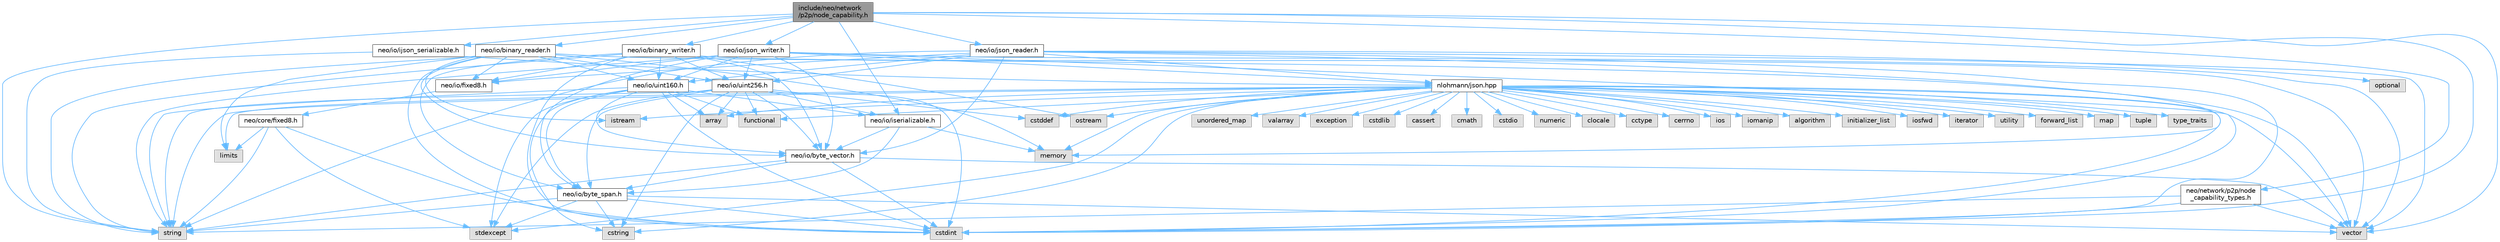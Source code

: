digraph "include/neo/network/p2p/node_capability.h"
{
 // LATEX_PDF_SIZE
  bgcolor="transparent";
  edge [fontname=Helvetica,fontsize=10,labelfontname=Helvetica,labelfontsize=10];
  node [fontname=Helvetica,fontsize=10,shape=box,height=0.2,width=0.4];
  Node1 [id="Node000001",label="include/neo/network\l/p2p/node_capability.h",height=0.2,width=0.4,color="gray40", fillcolor="grey60", style="filled", fontcolor="black",tooltip=" "];
  Node1 -> Node2 [id="edge124_Node000001_Node000002",color="steelblue1",style="solid",tooltip=" "];
  Node2 [id="Node000002",label="neo/io/binary_reader.h",height=0.2,width=0.4,color="grey40", fillcolor="white", style="filled",URL="$binary__reader_8h.html",tooltip=" "];
  Node2 -> Node3 [id="edge125_Node000002_Node000003",color="steelblue1",style="solid",tooltip=" "];
  Node3 [id="Node000003",label="neo/io/byte_vector.h",height=0.2,width=0.4,color="grey40", fillcolor="white", style="filled",URL="$io_2byte__vector_8h.html",tooltip=" "];
  Node3 -> Node4 [id="edge126_Node000003_Node000004",color="steelblue1",style="solid",tooltip=" "];
  Node4 [id="Node000004",label="neo/io/byte_span.h",height=0.2,width=0.4,color="grey40", fillcolor="white", style="filled",URL="$io_2byte__span_8h.html",tooltip=" "];
  Node4 -> Node5 [id="edge127_Node000004_Node000005",color="steelblue1",style="solid",tooltip=" "];
  Node5 [id="Node000005",label="cstdint",height=0.2,width=0.4,color="grey60", fillcolor="#E0E0E0", style="filled",tooltip=" "];
  Node4 -> Node6 [id="edge128_Node000004_Node000006",color="steelblue1",style="solid",tooltip=" "];
  Node6 [id="Node000006",label="cstring",height=0.2,width=0.4,color="grey60", fillcolor="#E0E0E0", style="filled",tooltip=" "];
  Node4 -> Node7 [id="edge129_Node000004_Node000007",color="steelblue1",style="solid",tooltip=" "];
  Node7 [id="Node000007",label="stdexcept",height=0.2,width=0.4,color="grey60", fillcolor="#E0E0E0", style="filled",tooltip=" "];
  Node4 -> Node8 [id="edge130_Node000004_Node000008",color="steelblue1",style="solid",tooltip=" "];
  Node8 [id="Node000008",label="string",height=0.2,width=0.4,color="grey60", fillcolor="#E0E0E0", style="filled",tooltip=" "];
  Node4 -> Node9 [id="edge131_Node000004_Node000009",color="steelblue1",style="solid",tooltip=" "];
  Node9 [id="Node000009",label="vector",height=0.2,width=0.4,color="grey60", fillcolor="#E0E0E0", style="filled",tooltip=" "];
  Node3 -> Node5 [id="edge132_Node000003_Node000005",color="steelblue1",style="solid",tooltip=" "];
  Node3 -> Node8 [id="edge133_Node000003_Node000008",color="steelblue1",style="solid",tooltip=" "];
  Node3 -> Node9 [id="edge134_Node000003_Node000009",color="steelblue1",style="solid",tooltip=" "];
  Node2 -> Node10 [id="edge135_Node000002_Node000010",color="steelblue1",style="solid",tooltip=" "];
  Node10 [id="Node000010",label="neo/io/fixed8.h",height=0.2,width=0.4,color="grey40", fillcolor="white", style="filled",URL="$io_2fixed8_8h.html",tooltip=" "];
  Node10 -> Node11 [id="edge136_Node000010_Node000011",color="steelblue1",style="solid",tooltip=" "];
  Node11 [id="Node000011",label="neo/core/fixed8.h",height=0.2,width=0.4,color="grey40", fillcolor="white", style="filled",URL="$core_2fixed8_8h.html",tooltip=" "];
  Node11 -> Node5 [id="edge137_Node000011_Node000005",color="steelblue1",style="solid",tooltip=" "];
  Node11 -> Node12 [id="edge138_Node000011_Node000012",color="steelblue1",style="solid",tooltip=" "];
  Node12 [id="Node000012",label="limits",height=0.2,width=0.4,color="grey60", fillcolor="#E0E0E0", style="filled",tooltip=" "];
  Node11 -> Node7 [id="edge139_Node000011_Node000007",color="steelblue1",style="solid",tooltip=" "];
  Node11 -> Node8 [id="edge140_Node000011_Node000008",color="steelblue1",style="solid",tooltip=" "];
  Node2 -> Node13 [id="edge141_Node000002_Node000013",color="steelblue1",style="solid",tooltip=" "];
  Node13 [id="Node000013",label="neo/io/uint160.h",height=0.2,width=0.4,color="grey40", fillcolor="white", style="filled",URL="$uint160_8h.html",tooltip=" "];
  Node13 -> Node4 [id="edge142_Node000013_Node000004",color="steelblue1",style="solid",tooltip=" "];
  Node13 -> Node3 [id="edge143_Node000013_Node000003",color="steelblue1",style="solid",tooltip=" "];
  Node13 -> Node14 [id="edge144_Node000013_Node000014",color="steelblue1",style="solid",tooltip=" "];
  Node14 [id="Node000014",label="neo/io/iserializable.h",height=0.2,width=0.4,color="grey40", fillcolor="white", style="filled",URL="$iserializable_8h.html",tooltip=" "];
  Node14 -> Node4 [id="edge145_Node000014_Node000004",color="steelblue1",style="solid",tooltip=" "];
  Node14 -> Node3 [id="edge146_Node000014_Node000003",color="steelblue1",style="solid",tooltip=" "];
  Node14 -> Node15 [id="edge147_Node000014_Node000015",color="steelblue1",style="solid",tooltip=" "];
  Node15 [id="Node000015",label="memory",height=0.2,width=0.4,color="grey60", fillcolor="#E0E0E0", style="filled",tooltip=" "];
  Node13 -> Node16 [id="edge148_Node000013_Node000016",color="steelblue1",style="solid",tooltip=" "];
  Node16 [id="Node000016",label="array",height=0.2,width=0.4,color="grey60", fillcolor="#E0E0E0", style="filled",tooltip=" "];
  Node13 -> Node5 [id="edge149_Node000013_Node000005",color="steelblue1",style="solid",tooltip=" "];
  Node13 -> Node6 [id="edge150_Node000013_Node000006",color="steelblue1",style="solid",tooltip=" "];
  Node13 -> Node17 [id="edge151_Node000013_Node000017",color="steelblue1",style="solid",tooltip=" "];
  Node17 [id="Node000017",label="functional",height=0.2,width=0.4,color="grey60", fillcolor="#E0E0E0", style="filled",tooltip=" "];
  Node13 -> Node7 [id="edge152_Node000013_Node000007",color="steelblue1",style="solid",tooltip=" "];
  Node13 -> Node8 [id="edge153_Node000013_Node000008",color="steelblue1",style="solid",tooltip=" "];
  Node2 -> Node18 [id="edge154_Node000002_Node000018",color="steelblue1",style="solid",tooltip=" "];
  Node18 [id="Node000018",label="neo/io/uint256.h",height=0.2,width=0.4,color="grey40", fillcolor="white", style="filled",URL="$uint256_8h.html",tooltip=" "];
  Node18 -> Node4 [id="edge155_Node000018_Node000004",color="steelblue1",style="solid",tooltip=" "];
  Node18 -> Node3 [id="edge156_Node000018_Node000003",color="steelblue1",style="solid",tooltip=" "];
  Node18 -> Node14 [id="edge157_Node000018_Node000014",color="steelblue1",style="solid",tooltip=" "];
  Node18 -> Node16 [id="edge158_Node000018_Node000016",color="steelblue1",style="solid",tooltip=" "];
  Node18 -> Node19 [id="edge159_Node000018_Node000019",color="steelblue1",style="solid",tooltip=" "];
  Node19 [id="Node000019",label="cstddef",height=0.2,width=0.4,color="grey60", fillcolor="#E0E0E0", style="filled",tooltip=" "];
  Node18 -> Node5 [id="edge160_Node000018_Node000005",color="steelblue1",style="solid",tooltip=" "];
  Node18 -> Node6 [id="edge161_Node000018_Node000006",color="steelblue1",style="solid",tooltip=" "];
  Node18 -> Node17 [id="edge162_Node000018_Node000017",color="steelblue1",style="solid",tooltip=" "];
  Node18 -> Node7 [id="edge163_Node000018_Node000007",color="steelblue1",style="solid",tooltip=" "];
  Node18 -> Node8 [id="edge164_Node000018_Node000008",color="steelblue1",style="solid",tooltip=" "];
  Node2 -> Node5 [id="edge165_Node000002_Node000005",color="steelblue1",style="solid",tooltip=" "];
  Node2 -> Node20 [id="edge166_Node000002_Node000020",color="steelblue1",style="solid",tooltip=" "];
  Node20 [id="Node000020",label="istream",height=0.2,width=0.4,color="grey60", fillcolor="#E0E0E0", style="filled",tooltip=" "];
  Node2 -> Node12 [id="edge167_Node000002_Node000012",color="steelblue1",style="solid",tooltip=" "];
  Node2 -> Node15 [id="edge168_Node000002_Node000015",color="steelblue1",style="solid",tooltip=" "];
  Node2 -> Node8 [id="edge169_Node000002_Node000008",color="steelblue1",style="solid",tooltip=" "];
  Node2 -> Node9 [id="edge170_Node000002_Node000009",color="steelblue1",style="solid",tooltip=" "];
  Node1 -> Node21 [id="edge171_Node000001_Node000021",color="steelblue1",style="solid",tooltip=" "];
  Node21 [id="Node000021",label="neo/io/binary_writer.h",height=0.2,width=0.4,color="grey40", fillcolor="white", style="filled",URL="$binary__writer_8h.html",tooltip=" "];
  Node21 -> Node4 [id="edge172_Node000021_Node000004",color="steelblue1",style="solid",tooltip=" "];
  Node21 -> Node3 [id="edge173_Node000021_Node000003",color="steelblue1",style="solid",tooltip=" "];
  Node21 -> Node10 [id="edge174_Node000021_Node000010",color="steelblue1",style="solid",tooltip=" "];
  Node21 -> Node13 [id="edge175_Node000021_Node000013",color="steelblue1",style="solid",tooltip=" "];
  Node21 -> Node18 [id="edge176_Node000021_Node000018",color="steelblue1",style="solid",tooltip=" "];
  Node21 -> Node5 [id="edge177_Node000021_Node000005",color="steelblue1",style="solid",tooltip=" "];
  Node21 -> Node22 [id="edge178_Node000021_Node000022",color="steelblue1",style="solid",tooltip=" "];
  Node22 [id="Node000022",label="ostream",height=0.2,width=0.4,color="grey60", fillcolor="#E0E0E0", style="filled",tooltip=" "];
  Node21 -> Node8 [id="edge179_Node000021_Node000008",color="steelblue1",style="solid",tooltip=" "];
  Node21 -> Node9 [id="edge180_Node000021_Node000009",color="steelblue1",style="solid",tooltip=" "];
  Node1 -> Node23 [id="edge181_Node000001_Node000023",color="steelblue1",style="solid",tooltip=" "];
  Node23 [id="Node000023",label="neo/io/ijson_serializable.h",height=0.2,width=0.4,color="grey40", fillcolor="white", style="filled",URL="$ijson__serializable_8h.html",tooltip=" "];
  Node23 -> Node24 [id="edge182_Node000023_Node000024",color="steelblue1",style="solid",tooltip=" "];
  Node24 [id="Node000024",label="nlohmann/json.hpp",height=0.2,width=0.4,color="grey40", fillcolor="white", style="filled",URL="$json_8hpp.html",tooltip=" "];
  Node24 -> Node25 [id="edge183_Node000024_Node000025",color="steelblue1",style="solid",tooltip=" "];
  Node25 [id="Node000025",label="algorithm",height=0.2,width=0.4,color="grey60", fillcolor="#E0E0E0", style="filled",tooltip=" "];
  Node24 -> Node19 [id="edge184_Node000024_Node000019",color="steelblue1",style="solid",tooltip=" "];
  Node24 -> Node17 [id="edge185_Node000024_Node000017",color="steelblue1",style="solid",tooltip=" "];
  Node24 -> Node26 [id="edge186_Node000024_Node000026",color="steelblue1",style="solid",tooltip=" "];
  Node26 [id="Node000026",label="initializer_list",height=0.2,width=0.4,color="grey60", fillcolor="#E0E0E0", style="filled",tooltip=" "];
  Node24 -> Node27 [id="edge187_Node000024_Node000027",color="steelblue1",style="solid",tooltip=" "];
  Node27 [id="Node000027",label="iosfwd",height=0.2,width=0.4,color="grey60", fillcolor="#E0E0E0", style="filled",tooltip=" "];
  Node24 -> Node28 [id="edge188_Node000024_Node000028",color="steelblue1",style="solid",tooltip=" "];
  Node28 [id="Node000028",label="iterator",height=0.2,width=0.4,color="grey60", fillcolor="#E0E0E0", style="filled",tooltip=" "];
  Node24 -> Node15 [id="edge189_Node000024_Node000015",color="steelblue1",style="solid",tooltip=" "];
  Node24 -> Node8 [id="edge190_Node000024_Node000008",color="steelblue1",style="solid",tooltip=" "];
  Node24 -> Node29 [id="edge191_Node000024_Node000029",color="steelblue1",style="solid",tooltip=" "];
  Node29 [id="Node000029",label="utility",height=0.2,width=0.4,color="grey60", fillcolor="#E0E0E0", style="filled",tooltip=" "];
  Node24 -> Node9 [id="edge192_Node000024_Node000009",color="steelblue1",style="solid",tooltip=" "];
  Node24 -> Node16 [id="edge193_Node000024_Node000016",color="steelblue1",style="solid",tooltip=" "];
  Node24 -> Node30 [id="edge194_Node000024_Node000030",color="steelblue1",style="solid",tooltip=" "];
  Node30 [id="Node000030",label="forward_list",height=0.2,width=0.4,color="grey60", fillcolor="#E0E0E0", style="filled",tooltip=" "];
  Node24 -> Node31 [id="edge195_Node000024_Node000031",color="steelblue1",style="solid",tooltip=" "];
  Node31 [id="Node000031",label="map",height=0.2,width=0.4,color="grey60", fillcolor="#E0E0E0", style="filled",tooltip=" "];
  Node24 -> Node32 [id="edge196_Node000024_Node000032",color="steelblue1",style="solid",tooltip=" "];
  Node32 [id="Node000032",label="tuple",height=0.2,width=0.4,color="grey60", fillcolor="#E0E0E0", style="filled",tooltip=" "];
  Node24 -> Node33 [id="edge197_Node000024_Node000033",color="steelblue1",style="solid",tooltip=" "];
  Node33 [id="Node000033",label="type_traits",height=0.2,width=0.4,color="grey60", fillcolor="#E0E0E0", style="filled",tooltip=" "];
  Node24 -> Node34 [id="edge198_Node000024_Node000034",color="steelblue1",style="solid",tooltip=" "];
  Node34 [id="Node000034",label="unordered_map",height=0.2,width=0.4,color="grey60", fillcolor="#E0E0E0", style="filled",tooltip=" "];
  Node24 -> Node35 [id="edge199_Node000024_Node000035",color="steelblue1",style="solid",tooltip=" "];
  Node35 [id="Node000035",label="valarray",height=0.2,width=0.4,color="grey60", fillcolor="#E0E0E0", style="filled",tooltip=" "];
  Node24 -> Node36 [id="edge200_Node000024_Node000036",color="steelblue1",style="solid",tooltip=" "];
  Node36 [id="Node000036",label="exception",height=0.2,width=0.4,color="grey60", fillcolor="#E0E0E0", style="filled",tooltip=" "];
  Node24 -> Node7 [id="edge201_Node000024_Node000007",color="steelblue1",style="solid",tooltip=" "];
  Node24 -> Node5 [id="edge202_Node000024_Node000005",color="steelblue1",style="solid",tooltip=" "];
  Node24 -> Node37 [id="edge203_Node000024_Node000037",color="steelblue1",style="solid",tooltip=" "];
  Node37 [id="Node000037",label="cstdlib",height=0.2,width=0.4,color="grey60", fillcolor="#E0E0E0", style="filled",tooltip=" "];
  Node24 -> Node38 [id="edge204_Node000024_Node000038",color="steelblue1",style="solid",tooltip=" "];
  Node38 [id="Node000038",label="cassert",height=0.2,width=0.4,color="grey60", fillcolor="#E0E0E0", style="filled",tooltip=" "];
  Node24 -> Node12 [id="edge205_Node000024_Node000012",color="steelblue1",style="solid",tooltip=" "];
  Node24 -> Node6 [id="edge206_Node000024_Node000006",color="steelblue1",style="solid",tooltip=" "];
  Node24 -> Node39 [id="edge207_Node000024_Node000039",color="steelblue1",style="solid",tooltip=" "];
  Node39 [id="Node000039",label="cmath",height=0.2,width=0.4,color="grey60", fillcolor="#E0E0E0", style="filled",tooltip=" "];
  Node24 -> Node40 [id="edge208_Node000024_Node000040",color="steelblue1",style="solid",tooltip=" "];
  Node40 [id="Node000040",label="cstdio",height=0.2,width=0.4,color="grey60", fillcolor="#E0E0E0", style="filled",tooltip=" "];
  Node24 -> Node41 [id="edge209_Node000024_Node000041",color="steelblue1",style="solid",tooltip=" "];
  Node41 [id="Node000041",label="numeric",height=0.2,width=0.4,color="grey60", fillcolor="#E0E0E0", style="filled",tooltip=" "];
  Node24 -> Node20 [id="edge210_Node000024_Node000020",color="steelblue1",style="solid",tooltip=" "];
  Node24 -> Node42 [id="edge211_Node000024_Node000042",color="steelblue1",style="solid",tooltip=" "];
  Node42 [id="Node000042",label="clocale",height=0.2,width=0.4,color="grey60", fillcolor="#E0E0E0", style="filled",tooltip=" "];
  Node24 -> Node43 [id="edge212_Node000024_Node000043",color="steelblue1",style="solid",tooltip=" "];
  Node43 [id="Node000043",label="cctype",height=0.2,width=0.4,color="grey60", fillcolor="#E0E0E0", style="filled",tooltip=" "];
  Node24 -> Node44 [id="edge213_Node000024_Node000044",color="steelblue1",style="solid",tooltip=" "];
  Node44 [id="Node000044",label="cerrno",height=0.2,width=0.4,color="grey60", fillcolor="#E0E0E0", style="filled",tooltip=" "];
  Node24 -> Node45 [id="edge214_Node000024_Node000045",color="steelblue1",style="solid",tooltip=" "];
  Node45 [id="Node000045",label="ios",height=0.2,width=0.4,color="grey60", fillcolor="#E0E0E0", style="filled",tooltip=" "];
  Node24 -> Node22 [id="edge215_Node000024_Node000022",color="steelblue1",style="solid",tooltip=" "];
  Node24 -> Node46 [id="edge216_Node000024_Node000046",color="steelblue1",style="solid",tooltip=" "];
  Node46 [id="Node000046",label="iomanip",height=0.2,width=0.4,color="grey60", fillcolor="#E0E0E0", style="filled",tooltip=" "];
  Node23 -> Node8 [id="edge217_Node000023_Node000008",color="steelblue1",style="solid",tooltip=" "];
  Node1 -> Node14 [id="edge218_Node000001_Node000014",color="steelblue1",style="solid",tooltip=" "];
  Node1 -> Node47 [id="edge219_Node000001_Node000047",color="steelblue1",style="solid",tooltip=" "];
  Node47 [id="Node000047",label="neo/io/json_reader.h",height=0.2,width=0.4,color="grey40", fillcolor="white", style="filled",URL="$json__reader_8h.html",tooltip=" "];
  Node47 -> Node3 [id="edge220_Node000047_Node000003",color="steelblue1",style="solid",tooltip=" "];
  Node47 -> Node10 [id="edge221_Node000047_Node000010",color="steelblue1",style="solid",tooltip=" "];
  Node47 -> Node13 [id="edge222_Node000047_Node000013",color="steelblue1",style="solid",tooltip=" "];
  Node47 -> Node18 [id="edge223_Node000047_Node000018",color="steelblue1",style="solid",tooltip=" "];
  Node47 -> Node5 [id="edge224_Node000047_Node000005",color="steelblue1",style="solid",tooltip=" "];
  Node47 -> Node15 [id="edge225_Node000047_Node000015",color="steelblue1",style="solid",tooltip=" "];
  Node47 -> Node24 [id="edge226_Node000047_Node000024",color="steelblue1",style="solid",tooltip=" "];
  Node47 -> Node48 [id="edge227_Node000047_Node000048",color="steelblue1",style="solid",tooltip=" "];
  Node48 [id="Node000048",label="optional",height=0.2,width=0.4,color="grey60", fillcolor="#E0E0E0", style="filled",tooltip=" "];
  Node47 -> Node8 [id="edge228_Node000047_Node000008",color="steelblue1",style="solid",tooltip=" "];
  Node47 -> Node9 [id="edge229_Node000047_Node000009",color="steelblue1",style="solid",tooltip=" "];
  Node1 -> Node49 [id="edge230_Node000001_Node000049",color="steelblue1",style="solid",tooltip=" "];
  Node49 [id="Node000049",label="neo/io/json_writer.h",height=0.2,width=0.4,color="grey40", fillcolor="white", style="filled",URL="$json__writer_8h.html",tooltip=" "];
  Node49 -> Node4 [id="edge231_Node000049_Node000004",color="steelblue1",style="solid",tooltip=" "];
  Node49 -> Node3 [id="edge232_Node000049_Node000003",color="steelblue1",style="solid",tooltip=" "];
  Node49 -> Node10 [id="edge233_Node000049_Node000010",color="steelblue1",style="solid",tooltip=" "];
  Node49 -> Node13 [id="edge234_Node000049_Node000013",color="steelblue1",style="solid",tooltip=" "];
  Node49 -> Node18 [id="edge235_Node000049_Node000018",color="steelblue1",style="solid",tooltip=" "];
  Node49 -> Node5 [id="edge236_Node000049_Node000005",color="steelblue1",style="solid",tooltip=" "];
  Node49 -> Node24 [id="edge237_Node000049_Node000024",color="steelblue1",style="solid",tooltip=" "];
  Node49 -> Node8 [id="edge238_Node000049_Node000008",color="steelblue1",style="solid",tooltip=" "];
  Node49 -> Node9 [id="edge239_Node000049_Node000009",color="steelblue1",style="solid",tooltip=" "];
  Node1 -> Node50 [id="edge240_Node000001_Node000050",color="steelblue1",style="solid",tooltip=" "];
  Node50 [id="Node000050",label="neo/network/p2p/node\l_capability_types.h",height=0.2,width=0.4,color="grey40", fillcolor="white", style="filled",URL="$node__capability__types_8h.html",tooltip=" "];
  Node50 -> Node5 [id="edge241_Node000050_Node000005",color="steelblue1",style="solid",tooltip=" "];
  Node50 -> Node8 [id="edge242_Node000050_Node000008",color="steelblue1",style="solid",tooltip=" "];
  Node50 -> Node9 [id="edge243_Node000050_Node000009",color="steelblue1",style="solid",tooltip=" "];
  Node1 -> Node5 [id="edge244_Node000001_Node000005",color="steelblue1",style="solid",tooltip=" "];
  Node1 -> Node8 [id="edge245_Node000001_Node000008",color="steelblue1",style="solid",tooltip=" "];
  Node1 -> Node9 [id="edge246_Node000001_Node000009",color="steelblue1",style="solid",tooltip=" "];
}
